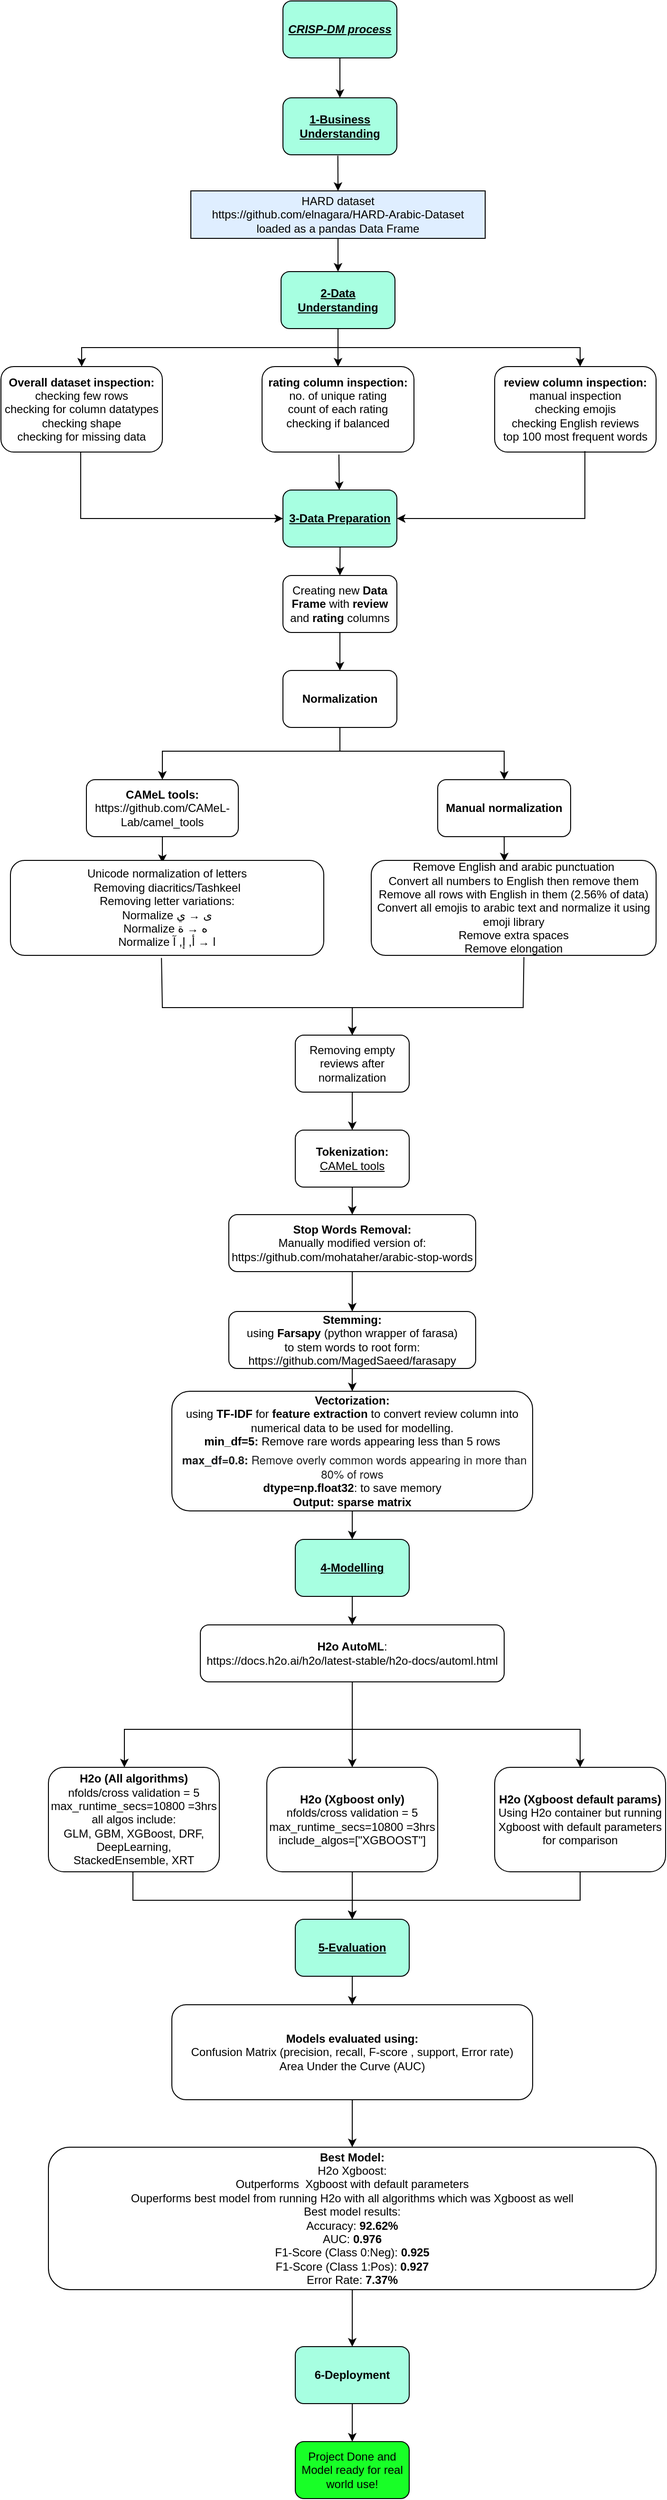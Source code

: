 <mxfile version="26.2.13">
  <diagram name="Page-1" id="sZ_iWMMLxIGe59kPFd5E">
    <mxGraphModel dx="1190" dy="1719" grid="1" gridSize="10" guides="1" tooltips="1" connect="1" arrows="1" fold="1" page="1" pageScale="1" pageWidth="850" pageHeight="1100" math="0" shadow="0">
      <root>
        <mxCell id="0" />
        <mxCell id="1" parent="0" />
        <mxCell id="zFqF6RMsSFVHq8cKxQAX-1" value="HARD dataset&lt;br&gt;https://github.com/elnagara/HARD-Arabic-Dataset&lt;br&gt;loaded as a pandas Data Frame" style="rounded=0;whiteSpace=wrap;html=1;fillColor=#DFEEFF;" vertex="1" parent="1">
          <mxGeometry x="270" y="-20" width="310" height="50" as="geometry" />
        </mxCell>
        <mxCell id="zFqF6RMsSFVHq8cKxQAX-6" value="" style="endArrow=classic;html=1;rounded=0;exitX=0.5;exitY=1;exitDx=0;exitDy=0;entryX=0.5;entryY=0;entryDx=0;entryDy=0;" edge="1" parent="1" source="zFqF6RMsSFVHq8cKxQAX-1" target="zFqF6RMsSFVHq8cKxQAX-8">
          <mxGeometry width="50" height="50" relative="1" as="geometry">
            <mxPoint x="425" y="60.0" as="sourcePoint" />
            <mxPoint x="425" y="120" as="targetPoint" />
          </mxGeometry>
        </mxCell>
        <mxCell id="zFqF6RMsSFVHq8cKxQAX-8" value="&lt;b&gt;&lt;u&gt;2-Data Understanding&lt;/u&gt;&lt;/b&gt;" style="rounded=1;whiteSpace=wrap;html=1;fillColor=#A7FFE1;" vertex="1" parent="1">
          <mxGeometry x="365" y="65" width="120" height="60" as="geometry" />
        </mxCell>
        <mxCell id="zFqF6RMsSFVHq8cKxQAX-12" value="" style="endArrow=classic;html=1;rounded=0;exitX=0.5;exitY=1;exitDx=0;exitDy=0;entryX=0.5;entryY=0;entryDx=0;entryDy=0;" edge="1" parent="1" source="zFqF6RMsSFVHq8cKxQAX-8" target="zFqF6RMsSFVHq8cKxQAX-13">
          <mxGeometry width="50" height="50" relative="1" as="geometry">
            <mxPoint x="400" y="215" as="sourcePoint" />
            <mxPoint x="240" y="205" as="targetPoint" />
            <Array as="points">
              <mxPoint x="425" y="145" />
              <mxPoint x="155" y="145" />
            </Array>
          </mxGeometry>
        </mxCell>
        <mxCell id="zFqF6RMsSFVHq8cKxQAX-13" value="&lt;b&gt;Overall dataset inspection:&lt;br&gt;&lt;/b&gt;checking few rows&lt;br&gt;checking for column datatypes&lt;br&gt;checking shape&lt;br&gt;&lt;div&gt;checking for missing data&lt;/div&gt;" style="rounded=1;whiteSpace=wrap;html=1;" vertex="1" parent="1">
          <mxGeometry x="70" y="165" width="170" height="90" as="geometry" />
        </mxCell>
        <mxCell id="zFqF6RMsSFVHq8cKxQAX-14" value="" style="endArrow=classic;html=1;rounded=0;exitX=0.5;exitY=1;exitDx=0;exitDy=0;entryX=0.5;entryY=0;entryDx=0;entryDy=0;" edge="1" parent="1" source="zFqF6RMsSFVHq8cKxQAX-8" target="zFqF6RMsSFVHq8cKxQAX-16">
          <mxGeometry width="50" height="50" relative="1" as="geometry">
            <mxPoint x="400" y="215" as="sourcePoint" />
            <mxPoint x="425" y="185" as="targetPoint" />
          </mxGeometry>
        </mxCell>
        <mxCell id="zFqF6RMsSFVHq8cKxQAX-16" value="&lt;b&gt;rating column inspection:&lt;br&gt;&lt;/b&gt;&lt;div&gt;no. of unique rating&lt;br&gt;count of each rating&lt;br&gt;checking if balanced&lt;br&gt;&lt;br&gt;&lt;/div&gt;" style="rounded=1;whiteSpace=wrap;html=1;" vertex="1" parent="1">
          <mxGeometry x="345" y="165" width="160" height="90" as="geometry" />
        </mxCell>
        <mxCell id="zFqF6RMsSFVHq8cKxQAX-17" value="" style="endArrow=classic;html=1;rounded=0;exitX=0.5;exitY=1;exitDx=0;exitDy=0;" edge="1" parent="1" source="zFqF6RMsSFVHq8cKxQAX-8">
          <mxGeometry width="50" height="50" relative="1" as="geometry">
            <mxPoint x="400" y="15" as="sourcePoint" />
            <mxPoint x="680" y="165" as="targetPoint" />
            <Array as="points">
              <mxPoint x="425" y="145" />
              <mxPoint x="680" y="145" />
            </Array>
          </mxGeometry>
        </mxCell>
        <mxCell id="zFqF6RMsSFVHq8cKxQAX-18" value="&lt;b&gt;review column inspection:&lt;br&gt;&lt;/b&gt;manual inspection&lt;br&gt;checking emojis&lt;br&gt;checking English reviews&lt;br&gt;top 100 most frequent words" style="rounded=1;whiteSpace=wrap;html=1;" vertex="1" parent="1">
          <mxGeometry x="590" y="165" width="170" height="90" as="geometry" />
        </mxCell>
        <mxCell id="zFqF6RMsSFVHq8cKxQAX-19" value="" style="endArrow=classic;html=1;rounded=0;exitX=0.5;exitY=1;exitDx=0;exitDy=0;entryX=0;entryY=0.5;entryDx=0;entryDy=0;" edge="1" parent="1" target="zFqF6RMsSFVHq8cKxQAX-22">
          <mxGeometry width="50" height="50" relative="1" as="geometry">
            <mxPoint x="154" y="255" as="sourcePoint" />
            <mxPoint x="360" y="325" as="targetPoint" />
            <Array as="points">
              <mxPoint x="154" y="325" />
            </Array>
          </mxGeometry>
        </mxCell>
        <mxCell id="zFqF6RMsSFVHq8cKxQAX-21" value="" style="endArrow=classic;html=1;rounded=0;exitX=0.559;exitY=0.989;exitDx=0;exitDy=0;exitPerimeter=0;entryX=1;entryY=0.5;entryDx=0;entryDy=0;" edge="1" parent="1" source="zFqF6RMsSFVHq8cKxQAX-18" target="zFqF6RMsSFVHq8cKxQAX-22">
          <mxGeometry width="50" height="50" relative="1" as="geometry">
            <mxPoint x="400" y="115" as="sourcePoint" />
            <mxPoint x="470" y="325" as="targetPoint" />
            <Array as="points">
              <mxPoint x="685" y="325" />
            </Array>
          </mxGeometry>
        </mxCell>
        <mxCell id="zFqF6RMsSFVHq8cKxQAX-22" value="&lt;b&gt;&lt;u&gt;3-Data Preparation&lt;/u&gt;&lt;/b&gt;" style="rounded=1;whiteSpace=wrap;html=1;fillColor=#A7FFE1;" vertex="1" parent="1">
          <mxGeometry x="367" y="295" width="120" height="60" as="geometry" />
        </mxCell>
        <mxCell id="zFqF6RMsSFVHq8cKxQAX-23" value="" style="endArrow=classic;html=1;rounded=0;exitX=0.506;exitY=1.029;exitDx=0;exitDy=0;exitPerimeter=0;" edge="1" parent="1" source="zFqF6RMsSFVHq8cKxQAX-16">
          <mxGeometry width="50" height="50" relative="1" as="geometry">
            <mxPoint x="425.0" y="265.72" as="sourcePoint" />
            <mxPoint x="426.32" y="295" as="targetPoint" />
          </mxGeometry>
        </mxCell>
        <mxCell id="zFqF6RMsSFVHq8cKxQAX-24" value="" style="endArrow=classic;html=1;rounded=0;exitX=0.553;exitY=1.044;exitDx=0;exitDy=0;exitPerimeter=0;entryX=0.5;entryY=0;entryDx=0;entryDy=0;" edge="1" parent="1" target="zFqF6RMsSFVHq8cKxQAX-30">
          <mxGeometry width="50" height="50" relative="1" as="geometry">
            <mxPoint x="427.18" y="355.0" as="sourcePoint" />
            <mxPoint x="427" y="405" as="targetPoint" />
          </mxGeometry>
        </mxCell>
        <mxCell id="zFqF6RMsSFVHq8cKxQAX-26" value="&lt;b&gt;&lt;i&gt;&lt;u&gt;CRISP-DM process&lt;/u&gt;&lt;/i&gt;&lt;/b&gt;" style="rounded=1;whiteSpace=wrap;html=1;fillColor=#A7FFE1;" vertex="1" parent="1">
          <mxGeometry x="367" y="-220" width="120" height="60" as="geometry" />
        </mxCell>
        <mxCell id="zFqF6RMsSFVHq8cKxQAX-27" value="" style="endArrow=classic;html=1;rounded=0;exitX=0.5;exitY=1;exitDx=0;exitDy=0;entryX=0.5;entryY=0;entryDx=0;entryDy=0;" edge="1" parent="1" source="zFqF6RMsSFVHq8cKxQAX-26" target="zFqF6RMsSFVHq8cKxQAX-28">
          <mxGeometry width="50" height="50" relative="1" as="geometry">
            <mxPoint x="410" y="-180" as="sourcePoint" />
            <mxPoint x="427" y="-170" as="targetPoint" />
          </mxGeometry>
        </mxCell>
        <mxCell id="zFqF6RMsSFVHq8cKxQAX-28" value="&lt;b style=&quot;&quot;&gt;&lt;u&gt;1-Business Understanding&lt;/u&gt;&lt;/b&gt;" style="rounded=1;whiteSpace=wrap;html=1;fillColor=#A7FFE1;" vertex="1" parent="1">
          <mxGeometry x="367" y="-118" width="120" height="60" as="geometry" />
        </mxCell>
        <mxCell id="zFqF6RMsSFVHq8cKxQAX-29" value="" style="endArrow=classic;html=1;rounded=0;exitX=0.482;exitY=1.014;exitDx=0;exitDy=0;entryX=0.5;entryY=0;entryDx=0;entryDy=0;exitPerimeter=0;" edge="1" parent="1" source="zFqF6RMsSFVHq8cKxQAX-28" target="zFqF6RMsSFVHq8cKxQAX-1">
          <mxGeometry width="50" height="50" relative="1" as="geometry">
            <mxPoint x="422" y="-120" as="sourcePoint" />
            <mxPoint x="424.96" y="-30" as="targetPoint" />
          </mxGeometry>
        </mxCell>
        <mxCell id="zFqF6RMsSFVHq8cKxQAX-30" value="Creating new &lt;b&gt;Data Frame &lt;/b&gt;with &lt;b&gt;review &lt;/b&gt;and &lt;b&gt;rating &lt;/b&gt;columns" style="rounded=1;whiteSpace=wrap;html=1;" vertex="1" parent="1">
          <mxGeometry x="367" y="385" width="120" height="60" as="geometry" />
        </mxCell>
        <mxCell id="zFqF6RMsSFVHq8cKxQAX-31" value="" style="endArrow=classic;html=1;rounded=0;exitX=0.5;exitY=1;exitDx=0;exitDy=0;entryX=0.5;entryY=0;entryDx=0;entryDy=0;" edge="1" parent="1" source="zFqF6RMsSFVHq8cKxQAX-30" target="zFqF6RMsSFVHq8cKxQAX-32">
          <mxGeometry width="50" height="50" relative="1" as="geometry">
            <mxPoint x="350" y="475" as="sourcePoint" />
            <mxPoint x="427" y="485" as="targetPoint" />
          </mxGeometry>
        </mxCell>
        <mxCell id="zFqF6RMsSFVHq8cKxQAX-32" value="&lt;b&gt;Normalization&lt;/b&gt;" style="rounded=1;whiteSpace=wrap;html=1;" vertex="1" parent="1">
          <mxGeometry x="367" y="485" width="120" height="60" as="geometry" />
        </mxCell>
        <mxCell id="zFqF6RMsSFVHq8cKxQAX-33" value="" style="endArrow=classic;html=1;rounded=0;exitX=0.5;exitY=1;exitDx=0;exitDy=0;entryX=0.5;entryY=0;entryDx=0;entryDy=0;" edge="1" parent="1" source="zFqF6RMsSFVHq8cKxQAX-32" target="zFqF6RMsSFVHq8cKxQAX-35">
          <mxGeometry width="50" height="50" relative="1" as="geometry">
            <mxPoint x="350" y="700" as="sourcePoint" />
            <mxPoint x="240" y="600" as="targetPoint" />
            <Array as="points">
              <mxPoint x="427" y="570" />
              <mxPoint x="240" y="570" />
            </Array>
          </mxGeometry>
        </mxCell>
        <mxCell id="zFqF6RMsSFVHq8cKxQAX-34" value="" style="endArrow=classic;html=1;rounded=0;exitX=0.5;exitY=1;exitDx=0;exitDy=0;" edge="1" parent="1">
          <mxGeometry width="50" height="50" relative="1" as="geometry">
            <mxPoint x="427" y="545" as="sourcePoint" />
            <mxPoint x="600" y="600" as="targetPoint" />
            <Array as="points">
              <mxPoint x="427" y="570" />
              <mxPoint x="600" y="570" />
            </Array>
          </mxGeometry>
        </mxCell>
        <mxCell id="zFqF6RMsSFVHq8cKxQAX-35" value="&lt;b&gt;CAMeL tools:&lt;br&gt;&lt;/b&gt;https://github.com/CAMeL-Lab/camel_tools" style="rounded=1;whiteSpace=wrap;html=1;" vertex="1" parent="1">
          <mxGeometry x="160" y="600" width="160" height="60" as="geometry" />
        </mxCell>
        <mxCell id="zFqF6RMsSFVHq8cKxQAX-36" value="&lt;b&gt;Manual normalization&lt;/b&gt;" style="rounded=1;whiteSpace=wrap;html=1;" vertex="1" parent="1">
          <mxGeometry x="530" y="600" width="140" height="60" as="geometry" />
        </mxCell>
        <mxCell id="zFqF6RMsSFVHq8cKxQAX-37" value="" style="endArrow=classic;html=1;rounded=0;exitX=0.5;exitY=1;exitDx=0;exitDy=0;entryX=0.485;entryY=0.027;entryDx=0;entryDy=0;entryPerimeter=0;" edge="1" parent="1" source="zFqF6RMsSFVHq8cKxQAX-35" target="zFqF6RMsSFVHq8cKxQAX-38">
          <mxGeometry width="50" height="50" relative="1" as="geometry">
            <mxPoint x="350" y="870" as="sourcePoint" />
            <mxPoint x="240" y="720" as="targetPoint" />
          </mxGeometry>
        </mxCell>
        <mxCell id="zFqF6RMsSFVHq8cKxQAX-38" value="Unicode normalization of letters&lt;br&gt;Removing diacritics/Tashkeel&lt;br&gt;Removing letter variations:&lt;br&gt;Normalize ى → ي&lt;br&gt;Normalize&amp;nbsp;ه → ة&amp;nbsp;&lt;br&gt;Normalize&amp;nbsp;ا → أ, إ, آ" style="rounded=1;whiteSpace=wrap;html=1;" vertex="1" parent="1">
          <mxGeometry x="80" y="685" width="330" height="100" as="geometry" />
        </mxCell>
        <mxCell id="zFqF6RMsSFVHq8cKxQAX-39" value="" style="endArrow=classic;html=1;rounded=0;exitX=0.5;exitY=1;exitDx=0;exitDy=0;entryX=0.467;entryY=0.01;entryDx=0;entryDy=0;entryPerimeter=0;" edge="1" parent="1" source="zFqF6RMsSFVHq8cKxQAX-36" target="zFqF6RMsSFVHq8cKxQAX-40">
          <mxGeometry width="50" height="50" relative="1" as="geometry">
            <mxPoint x="601" y="660" as="sourcePoint" />
            <mxPoint x="600" y="680" as="targetPoint" />
          </mxGeometry>
        </mxCell>
        <mxCell id="zFqF6RMsSFVHq8cKxQAX-40" value="&lt;span style=&quot;background-color: transparent; color: light-dark(rgb(0, 0, 0), rgb(255, 255, 255));&quot;&gt;Remove English and arabic punctuation&lt;/span&gt;&lt;br&gt;&lt;span style=&quot;background-color: transparent; color: light-dark(rgb(0, 0, 0), rgb(255, 255, 255));&quot;&gt;Convert all numbers to English then remove them&lt;/span&gt;&lt;br&gt;&lt;span style=&quot;background-color: transparent; color: light-dark(rgb(0, 0, 0), rgb(255, 255, 255));&quot;&gt;Remove all rows with English in them (2.56% of data)&lt;/span&gt;&lt;br&gt;&lt;span style=&quot;background-color: transparent; color: light-dark(rgb(0, 0, 0), rgb(255, 255, 255));&quot;&gt;Convert all emojis to arabic text and normalize it using emoji library&lt;br&gt;Remove extra spaces&lt;/span&gt;&lt;div&gt;&lt;span style=&quot;background-color: transparent; color: light-dark(rgb(0, 0, 0), rgb(255, 255, 255));&quot;&gt;Remove elongation&lt;/span&gt;&lt;/div&gt;" style="rounded=1;whiteSpace=wrap;html=1;align=center;" vertex="1" parent="1">
          <mxGeometry x="460" y="685" width="300" height="100" as="geometry" />
        </mxCell>
        <mxCell id="zFqF6RMsSFVHq8cKxQAX-41" value="" style="endArrow=classic;html=1;rounded=0;exitX=0.482;exitY=1.027;exitDx=0;exitDy=0;exitPerimeter=0;entryX=0.5;entryY=0;entryDx=0;entryDy=0;entryPerimeter=0;" edge="1" parent="1" source="zFqF6RMsSFVHq8cKxQAX-38" target="zFqF6RMsSFVHq8cKxQAX-43">
          <mxGeometry width="50" height="50" relative="1" as="geometry">
            <mxPoint x="350" y="780" as="sourcePoint" />
            <mxPoint x="440" y="930" as="targetPoint" />
            <Array as="points">
              <mxPoint x="240" y="840" />
              <mxPoint x="440" y="840" />
            </Array>
          </mxGeometry>
        </mxCell>
        <mxCell id="zFqF6RMsSFVHq8cKxQAX-42" value="" style="endArrow=classic;html=1;rounded=0;exitX=0.536;exitY=1.018;exitDx=0;exitDy=0;exitPerimeter=0;entryX=0.5;entryY=0;entryDx=0;entryDy=0;" edge="1" parent="1" source="zFqF6RMsSFVHq8cKxQAX-40" target="zFqF6RMsSFVHq8cKxQAX-43">
          <mxGeometry width="50" height="50" relative="1" as="geometry">
            <mxPoint x="350" y="780" as="sourcePoint" />
            <mxPoint x="440" y="930" as="targetPoint" />
            <Array as="points">
              <mxPoint x="620" y="840" />
              <mxPoint x="440" y="840" />
            </Array>
          </mxGeometry>
        </mxCell>
        <mxCell id="zFqF6RMsSFVHq8cKxQAX-43" value="Removing empty reviews after normalization" style="rounded=1;whiteSpace=wrap;html=1;" vertex="1" parent="1">
          <mxGeometry x="380" y="869" width="120" height="60" as="geometry" />
        </mxCell>
        <mxCell id="zFqF6RMsSFVHq8cKxQAX-44" value="" style="endArrow=classic;html=1;rounded=0;exitX=0.5;exitY=1;exitDx=0;exitDy=0;entryX=0.5;entryY=0;entryDx=0;entryDy=0;" edge="1" parent="1" source="zFqF6RMsSFVHq8cKxQAX-43" target="zFqF6RMsSFVHq8cKxQAX-45">
          <mxGeometry width="50" height="50" relative="1" as="geometry">
            <mxPoint x="350" y="969" as="sourcePoint" />
            <mxPoint x="440" y="969" as="targetPoint" />
          </mxGeometry>
        </mxCell>
        <mxCell id="zFqF6RMsSFVHq8cKxQAX-45" value="&lt;b&gt;Tokenization:&lt;/b&gt;&lt;br&gt;&lt;u style=&quot;&quot;&gt;CAMeL tools&lt;/u&gt;" style="rounded=1;whiteSpace=wrap;html=1;" vertex="1" parent="1">
          <mxGeometry x="380" y="969" width="120" height="60" as="geometry" />
        </mxCell>
        <mxCell id="zFqF6RMsSFVHq8cKxQAX-46" value="" style="endArrow=classic;html=1;rounded=0;exitX=0.5;exitY=1;exitDx=0;exitDy=0;entryX=0.5;entryY=0;entryDx=0;entryDy=0;" edge="1" parent="1" source="zFqF6RMsSFVHq8cKxQAX-45" target="zFqF6RMsSFVHq8cKxQAX-47">
          <mxGeometry width="50" height="50" relative="1" as="geometry">
            <mxPoint x="350" y="1030" as="sourcePoint" />
            <mxPoint x="440" y="1070" as="targetPoint" />
          </mxGeometry>
        </mxCell>
        <mxCell id="zFqF6RMsSFVHq8cKxQAX-47" value="&lt;b&gt;Stop Words Removal:&lt;/b&gt;&lt;br&gt;Manually modified version of:&lt;br&gt;https://github.com/mohataher/arabic-stop-words" style="rounded=1;whiteSpace=wrap;html=1;" vertex="1" parent="1">
          <mxGeometry x="310" y="1058" width="260" height="60" as="geometry" />
        </mxCell>
        <mxCell id="zFqF6RMsSFVHq8cKxQAX-48" value="" style="endArrow=classic;html=1;rounded=0;exitX=0.5;exitY=1;exitDx=0;exitDy=0;" edge="1" parent="1" source="zFqF6RMsSFVHq8cKxQAX-47">
          <mxGeometry width="50" height="50" relative="1" as="geometry">
            <mxPoint x="350" y="1120" as="sourcePoint" />
            <mxPoint x="440" y="1160" as="targetPoint" />
          </mxGeometry>
        </mxCell>
        <mxCell id="zFqF6RMsSFVHq8cKxQAX-49" value="&lt;b&gt;Stemming:&lt;/b&gt;&lt;br&gt;using &lt;b&gt;Farsapy &lt;/b&gt;(python wrapper of farasa)&lt;br&gt;to stem words to root form:&lt;br&gt;https://github.com/MagedSaeed/farasapy" style="rounded=1;whiteSpace=wrap;html=1;" vertex="1" parent="1">
          <mxGeometry x="310" y="1160" width="260" height="60" as="geometry" />
        </mxCell>
        <mxCell id="zFqF6RMsSFVHq8cKxQAX-50" value="" style="endArrow=classic;html=1;rounded=0;exitX=0.5;exitY=1;exitDx=0;exitDy=0;entryX=0.5;entryY=0;entryDx=0;entryDy=0;" edge="1" parent="1" source="zFqF6RMsSFVHq8cKxQAX-49" target="zFqF6RMsSFVHq8cKxQAX-51">
          <mxGeometry width="50" height="50" relative="1" as="geometry">
            <mxPoint x="350" y="1450" as="sourcePoint" />
            <mxPoint x="440" y="1260" as="targetPoint" />
          </mxGeometry>
        </mxCell>
        <mxCell id="zFqF6RMsSFVHq8cKxQAX-55" value="" style="edgeStyle=orthogonalEdgeStyle;rounded=0;orthogonalLoop=1;jettySize=auto;html=1;" edge="1" parent="1" source="zFqF6RMsSFVHq8cKxQAX-51" target="zFqF6RMsSFVHq8cKxQAX-54">
          <mxGeometry relative="1" as="geometry" />
        </mxCell>
        <mxCell id="zFqF6RMsSFVHq8cKxQAX-51" value="&lt;p class=&quot;query-text-line ng-star-inserted&quot;&gt;&lt;b&gt;Vectorization:&lt;br&gt;&lt;/b&gt;&lt;span style=&quot;background-color: transparent;&quot;&gt;&lt;font&gt;&lt;font&gt;using &lt;/font&gt;&lt;b style=&quot;&quot;&gt;TF-IDF&lt;/b&gt;&lt;font&gt; for &lt;b&gt;feature extraction&lt;/b&gt; to convert review column into numerical data to be used for modelling.&lt;/font&gt;&lt;br&gt;&lt;/font&gt;&lt;b&gt;min_df=5:&amp;nbsp;&lt;/b&gt;Remove rare words appearing less than 5 rows&lt;br&gt;&lt;/span&gt;&lt;span style=&quot;color: rgb(27, 28, 29); font-family: &amp;quot;Google Sans&amp;quot;, &amp;quot;Helvetica Neue&amp;quot;, sans-serif; font-size: 16px; text-align: start; white-space-collapse: preserve; background-color: rgb(255, 255, 255);&quot;&gt;&lt;b&gt;&amp;nbsp;&lt;/b&gt;&lt;/span&gt;&lt;span style=&quot;color: rgb(27, 28, 29); font-family: &amp;quot;Google Sans&amp;quot;, &amp;quot;Helvetica Neue&amp;quot;, sans-serif; text-align: start; white-space-collapse: preserve; background-color: rgb(255, 255, 255);&quot;&gt;&lt;font style=&quot;font-size: 12px;&quot;&gt;&lt;b&gt;max_df=0.8: &lt;/b&gt;&lt;/font&gt;&lt;/span&gt;&lt;span style=&quot;color: rgb(27, 28, 29); font-family: &amp;quot;Google Sans&amp;quot;, &amp;quot;Helvetica Neue&amp;quot;, sans-serif; text-align: start; white-space-collapse: preserve; background-color: rgb(255, 255, 255);&quot;&gt;&lt;font style=&quot;font-size: 12px;&quot;&gt;Remove overly common words appearing in more than 80% of rows&lt;br&gt;&lt;/font&gt;&lt;/span&gt;&lt;span style=&quot;background-color: transparent;&quot;&gt;&lt;b&gt;dtype=np.float32&lt;/b&gt;: to save memory&lt;br&gt;&lt;b&gt;Output: sparse matrix&lt;/b&gt;&lt;/span&gt;&lt;/p&gt;" style="rounded=1;whiteSpace=wrap;html=1;" vertex="1" parent="1">
          <mxGeometry x="250" y="1244" width="380" height="126" as="geometry" />
        </mxCell>
        <mxCell id="zFqF6RMsSFVHq8cKxQAX-54" value="&lt;b&gt;&lt;u&gt;4-Modelling&lt;/u&gt;&lt;/b&gt;" style="rounded=1;whiteSpace=wrap;html=1;fillColor=#A7FFE1;" vertex="1" parent="1">
          <mxGeometry x="380" y="1400" width="120" height="60" as="geometry" />
        </mxCell>
        <mxCell id="zFqF6RMsSFVHq8cKxQAX-56" value="&lt;b&gt;H2o AutoML&lt;/b&gt;:&lt;br&gt;https://docs.h2o.ai/h2o/latest-stable/h2o-docs/automl.html" style="rounded=1;whiteSpace=wrap;html=1;" vertex="1" parent="1">
          <mxGeometry x="280" y="1490" width="320" height="60" as="geometry" />
        </mxCell>
        <mxCell id="zFqF6RMsSFVHq8cKxQAX-57" value="" style="endArrow=classic;html=1;rounded=0;exitX=0.5;exitY=1;exitDx=0;exitDy=0;" edge="1" parent="1" source="zFqF6RMsSFVHq8cKxQAX-54" target="zFqF6RMsSFVHq8cKxQAX-56">
          <mxGeometry width="50" height="50" relative="1" as="geometry">
            <mxPoint x="350" y="1650" as="sourcePoint" />
            <mxPoint x="400" y="1600" as="targetPoint" />
          </mxGeometry>
        </mxCell>
        <mxCell id="zFqF6RMsSFVHq8cKxQAX-58" value="" style="endArrow=classic;html=1;rounded=0;exitX=0.5;exitY=1;exitDx=0;exitDy=0;" edge="1" parent="1" source="zFqF6RMsSFVHq8cKxQAX-56">
          <mxGeometry width="50" height="50" relative="1" as="geometry">
            <mxPoint x="350" y="1570" as="sourcePoint" />
            <mxPoint x="200" y="1640" as="targetPoint" />
            <Array as="points">
              <mxPoint x="440" y="1600" />
              <mxPoint x="200" y="1600" />
            </Array>
          </mxGeometry>
        </mxCell>
        <mxCell id="zFqF6RMsSFVHq8cKxQAX-59" value="" style="endArrow=classic;html=1;rounded=0;exitX=0.5;exitY=1;exitDx=0;exitDy=0;" edge="1" parent="1" source="zFqF6RMsSFVHq8cKxQAX-56">
          <mxGeometry width="50" height="50" relative="1" as="geometry">
            <mxPoint x="350" y="1570" as="sourcePoint" />
            <mxPoint x="440" y="1640" as="targetPoint" />
          </mxGeometry>
        </mxCell>
        <mxCell id="zFqF6RMsSFVHq8cKxQAX-60" value="" style="endArrow=classic;html=1;rounded=0;exitX=0.5;exitY=1;exitDx=0;exitDy=0;" edge="1" parent="1" source="zFqF6RMsSFVHq8cKxQAX-56">
          <mxGeometry width="50" height="50" relative="1" as="geometry">
            <mxPoint x="350" y="1570" as="sourcePoint" />
            <mxPoint x="680" y="1640" as="targetPoint" />
            <Array as="points">
              <mxPoint x="440" y="1600" />
              <mxPoint x="680" y="1600" />
            </Array>
          </mxGeometry>
        </mxCell>
        <mxCell id="zFqF6RMsSFVHq8cKxQAX-61" value="&lt;b&gt;H2o (All algorithms)&lt;/b&gt;&lt;div&gt;nfolds/cross validation = 5&lt;br&gt;max_runtime_secs=10800 =3hrs&lt;br&gt;all algos include:&lt;br&gt;GLM, GBM, XGBoost, DRF, DeepLearning, StackedEnsemble, XRT&lt;/div&gt;" style="rounded=1;whiteSpace=wrap;html=1;" vertex="1" parent="1">
          <mxGeometry x="120" y="1640" width="180" height="110" as="geometry" />
        </mxCell>
        <mxCell id="zFqF6RMsSFVHq8cKxQAX-62" value="&lt;b&gt;H2o (Xgboost only)&lt;/b&gt;&lt;div&gt;nfolds/cross validation = 5&lt;br&gt;max_runtime_secs=10800 =3hrs&lt;br&gt;include_algos=[&quot;XGBOOST&quot;]&lt;br&gt;&lt;/div&gt;" style="rounded=1;whiteSpace=wrap;html=1;" vertex="1" parent="1">
          <mxGeometry x="350" y="1640" width="180" height="110" as="geometry" />
        </mxCell>
        <mxCell id="zFqF6RMsSFVHq8cKxQAX-63" value="&lt;b&gt;H2o (Xgboost default params)&lt;/b&gt;&lt;div&gt;Using H2o container but running Xgboost with default parameters for comparison&lt;br&gt;&lt;/div&gt;" style="rounded=1;whiteSpace=wrap;html=1;" vertex="1" parent="1">
          <mxGeometry x="590" y="1640" width="180" height="110" as="geometry" />
        </mxCell>
        <mxCell id="zFqF6RMsSFVHq8cKxQAX-64" style="edgeStyle=orthogonalEdgeStyle;rounded=0;orthogonalLoop=1;jettySize=auto;html=1;exitX=0.5;exitY=1;exitDx=0;exitDy=0;" edge="1" parent="1" source="zFqF6RMsSFVHq8cKxQAX-61" target="zFqF6RMsSFVHq8cKxQAX-61">
          <mxGeometry relative="1" as="geometry" />
        </mxCell>
        <mxCell id="zFqF6RMsSFVHq8cKxQAX-65" value="&lt;b&gt;&lt;u&gt;5-Evaluation&lt;/u&gt;&lt;/b&gt;" style="rounded=1;whiteSpace=wrap;html=1;fillColor=#A7FFE1;" vertex="1" parent="1">
          <mxGeometry x="380" y="1800" width="120" height="60" as="geometry" />
        </mxCell>
        <mxCell id="zFqF6RMsSFVHq8cKxQAX-66" value="" style="endArrow=classic;html=1;rounded=0;exitX=0.5;exitY=1;exitDx=0;exitDy=0;entryX=0.5;entryY=0;entryDx=0;entryDy=0;" edge="1" parent="1" target="zFqF6RMsSFVHq8cKxQAX-65">
          <mxGeometry width="50" height="50" relative="1" as="geometry">
            <mxPoint x="209" y="1750.0" as="sourcePoint" />
            <mxPoint x="530" y="1780" as="targetPoint" />
            <Array as="points">
              <mxPoint x="209" y="1780" />
              <mxPoint x="440" y="1780" />
            </Array>
          </mxGeometry>
        </mxCell>
        <mxCell id="zFqF6RMsSFVHq8cKxQAX-67" value="" style="endArrow=classic;html=1;rounded=0;exitX=0.5;exitY=1;exitDx=0;exitDy=0;" edge="1" parent="1" source="zFqF6RMsSFVHq8cKxQAX-62">
          <mxGeometry width="50" height="50" relative="1" as="geometry">
            <mxPoint x="350" y="1650" as="sourcePoint" />
            <mxPoint x="440" y="1800" as="targetPoint" />
          </mxGeometry>
        </mxCell>
        <mxCell id="zFqF6RMsSFVHq8cKxQAX-68" value="" style="endArrow=classic;html=1;rounded=0;exitX=0.5;exitY=1;exitDx=0;exitDy=0;entryX=0.5;entryY=0;entryDx=0;entryDy=0;" edge="1" parent="1" source="zFqF6RMsSFVHq8cKxQAX-63" target="zFqF6RMsSFVHq8cKxQAX-65">
          <mxGeometry width="50" height="50" relative="1" as="geometry">
            <mxPoint x="350" y="1650" as="sourcePoint" />
            <mxPoint x="400" y="1600" as="targetPoint" />
            <Array as="points">
              <mxPoint x="680" y="1780" />
              <mxPoint x="440" y="1780" />
            </Array>
          </mxGeometry>
        </mxCell>
        <mxCell id="zFqF6RMsSFVHq8cKxQAX-69" value="" style="endArrow=classic;html=1;rounded=0;exitX=0.5;exitY=1;exitDx=0;exitDy=0;entryX=0.5;entryY=0;entryDx=0;entryDy=0;" edge="1" parent="1" source="zFqF6RMsSFVHq8cKxQAX-65" target="zFqF6RMsSFVHq8cKxQAX-70">
          <mxGeometry width="50" height="50" relative="1" as="geometry">
            <mxPoint x="350" y="1730" as="sourcePoint" />
            <mxPoint x="440" y="1890" as="targetPoint" />
          </mxGeometry>
        </mxCell>
        <mxCell id="zFqF6RMsSFVHq8cKxQAX-70" value="&lt;b&gt;Models evaluated using:&lt;/b&gt;&lt;div&gt;Confusion Matrix (precision, recall, F-score , support, Error rate)&lt;br&gt;Area Under the Curve (AUC)&lt;/div&gt;" style="rounded=1;whiteSpace=wrap;html=1;" vertex="1" parent="1">
          <mxGeometry x="250" y="1890" width="380" height="100" as="geometry" />
        </mxCell>
        <mxCell id="zFqF6RMsSFVHq8cKxQAX-71" value="" style="endArrow=classic;html=1;rounded=0;exitX=0.5;exitY=1;exitDx=0;exitDy=0;entryX=0.5;entryY=0;entryDx=0;entryDy=0;" edge="1" parent="1" source="zFqF6RMsSFVHq8cKxQAX-70" target="zFqF6RMsSFVHq8cKxQAX-72">
          <mxGeometry width="50" height="50" relative="1" as="geometry">
            <mxPoint x="471.72" y="2221.8" as="sourcePoint" />
            <mxPoint x="440" y="2040" as="targetPoint" />
          </mxGeometry>
        </mxCell>
        <mxCell id="zFqF6RMsSFVHq8cKxQAX-72" value="&lt;b&gt;Best Model:&lt;br&gt;&lt;/b&gt;H2o Xgboost:&lt;br&gt;Outperforms&amp;nbsp; Xgboost with default parameters&lt;br&gt;Ouperforms best model from running H2o with all algorithms which was Xgboost as well&lt;br&gt;&lt;div&gt;Best model results:&lt;br&gt;&lt;span style=&quot;background-color: transparent; color: light-dark(rgb(0, 0, 0), rgb(255, 255, 255));&quot;&gt;Accuracy: &#x9;&lt;b&gt;92.62%&lt;/b&gt;&lt;/span&gt;&lt;/div&gt;&lt;div&gt;&lt;span style=&quot;background-color: transparent; color: light-dark(rgb(0, 0, 0), rgb(255, 255, 255));&quot;&gt;AUC:  &lt;b&gt;0.976&lt;/b&gt;&lt;/span&gt;&lt;/div&gt;&lt;div&gt;&lt;span style=&quot;background-color: transparent; color: light-dark(rgb(0, 0, 0), rgb(255, 255, 255));&quot;&gt;F1-Score (Class 0:Neg): &lt;b&gt;0.925&lt;/b&gt;&lt;/span&gt;&lt;/div&gt;&lt;div&gt;&lt;span style=&quot;background-color: transparent; color: light-dark(rgb(0, 0, 0), rgb(255, 255, 255));&quot;&gt;F1-Score (Class 1:Pos):  &lt;b&gt;0.927&lt;/b&gt;&lt;/span&gt;&lt;/div&gt;&lt;div&gt;&lt;span style=&quot;background-color: transparent; color: light-dark(rgb(0, 0, 0), rgb(255, 255, 255));&quot;&gt;Error Rate:&amp;nbsp;&lt;/span&gt;&lt;strong style=&quot;background-color: transparent; color: light-dark(rgb(0, 0, 0), rgb(255, 255, 255));&quot; data-end=&quot;524&quot; data-start=&quot;515&quot;&gt;7.37%&lt;/strong&gt;&lt;/div&gt;" style="rounded=1;whiteSpace=wrap;html=1;" vertex="1" parent="1">
          <mxGeometry x="120" y="2040" width="640" height="150" as="geometry" />
        </mxCell>
        <mxCell id="zFqF6RMsSFVHq8cKxQAX-73" value="" style="endArrow=classic;html=1;rounded=0;exitX=0.5;exitY=1;exitDx=0;exitDy=0;" edge="1" parent="1" source="zFqF6RMsSFVHq8cKxQAX-72">
          <mxGeometry width="50" height="50" relative="1" as="geometry">
            <mxPoint x="350" y="1940" as="sourcePoint" />
            <mxPoint x="440" y="2250" as="targetPoint" />
          </mxGeometry>
        </mxCell>
        <mxCell id="zFqF6RMsSFVHq8cKxQAX-74" value="&lt;b&gt;6-Deployment&lt;/b&gt;" style="rounded=1;whiteSpace=wrap;html=1;fillColor=#A7FFE1;" vertex="1" parent="1">
          <mxGeometry x="380" y="2250" width="120" height="60" as="geometry" />
        </mxCell>
        <mxCell id="zFqF6RMsSFVHq8cKxQAX-75" value="" style="endArrow=classic;html=1;rounded=0;exitX=0.5;exitY=1;exitDx=0;exitDy=0;" edge="1" parent="1" source="zFqF6RMsSFVHq8cKxQAX-74" target="zFqF6RMsSFVHq8cKxQAX-76">
          <mxGeometry width="50" height="50" relative="1" as="geometry">
            <mxPoint x="350" y="2240" as="sourcePoint" />
            <mxPoint x="440" y="2340" as="targetPoint" />
          </mxGeometry>
        </mxCell>
        <mxCell id="zFqF6RMsSFVHq8cKxQAX-76" value="Project Done and Model ready for real world use!" style="rounded=1;whiteSpace=wrap;html=1;fillColor=#18FF27;" vertex="1" parent="1">
          <mxGeometry x="380" y="2350.0" width="120" height="60" as="geometry" />
        </mxCell>
      </root>
    </mxGraphModel>
  </diagram>
</mxfile>
